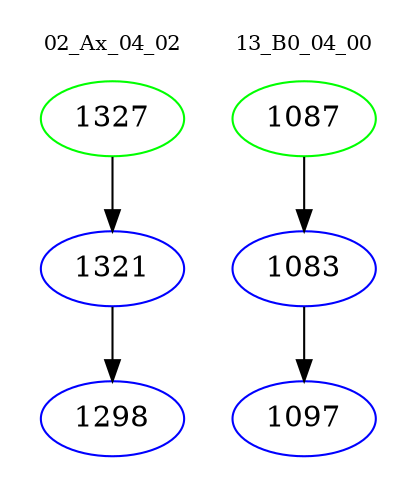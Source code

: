 digraph{
subgraph cluster_0 {
color = white
label = "02_Ax_04_02";
fontsize=10;
T0_1327 [label="1327", color="green"]
T0_1327 -> T0_1321 [color="black"]
T0_1321 [label="1321", color="blue"]
T0_1321 -> T0_1298 [color="black"]
T0_1298 [label="1298", color="blue"]
}
subgraph cluster_1 {
color = white
label = "13_B0_04_00";
fontsize=10;
T1_1087 [label="1087", color="green"]
T1_1087 -> T1_1083 [color="black"]
T1_1083 [label="1083", color="blue"]
T1_1083 -> T1_1097 [color="black"]
T1_1097 [label="1097", color="blue"]
}
}
